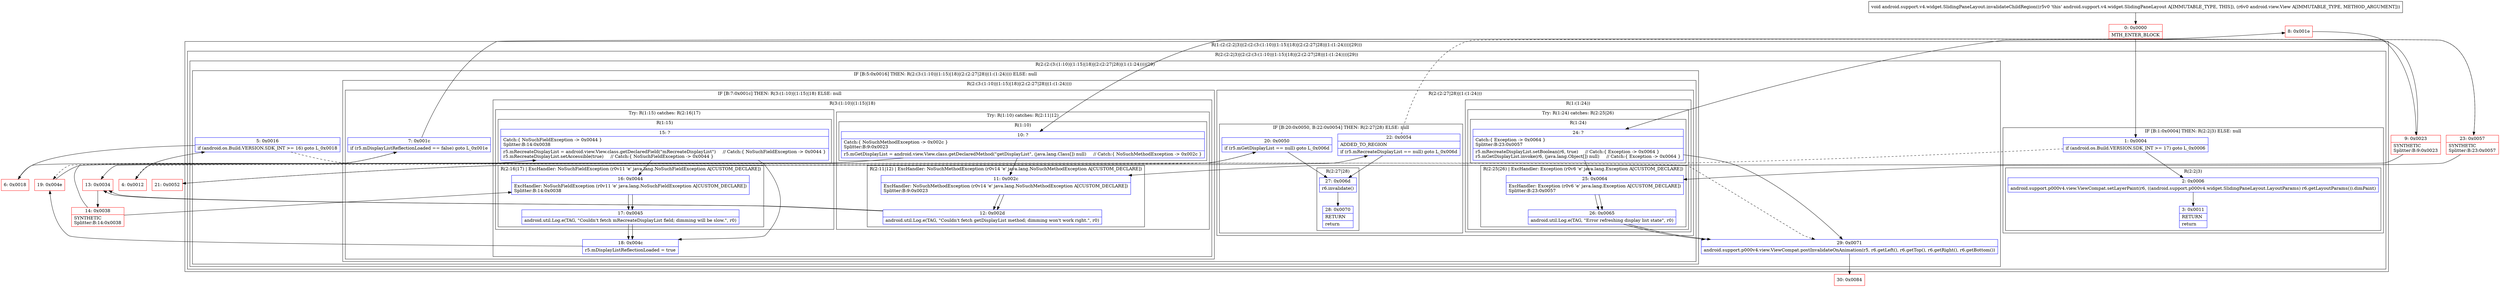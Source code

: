 digraph "CFG forandroid.support.v4.widget.SlidingPaneLayout.invalidateChildRegion(Landroid\/view\/View;)V" {
subgraph cluster_Region_1357681054 {
label = "R(1:(2:(2:2|3)|(2:(2:(3:(1:10)|(1:15)|18)|(2:(2:27|28)|(1:(1:24))))|29)))";
node [shape=record,color=blue];
subgraph cluster_Region_1595518441 {
label = "R(2:(2:2|3)|(2:(2:(3:(1:10)|(1:15)|18)|(2:(2:27|28)|(1:(1:24))))|29))";
node [shape=record,color=blue];
subgraph cluster_IfRegion_75710740 {
label = "IF [B:1:0x0004] THEN: R(2:2|3) ELSE: null";
node [shape=record,color=blue];
Node_1 [shape=record,label="{1\:\ 0x0004|if (android.os.Build.VERSION.SDK_INT \>= 17) goto L_0x0006\l}"];
subgraph cluster_Region_941003303 {
label = "R(2:2|3)";
node [shape=record,color=blue];
Node_2 [shape=record,label="{2\:\ 0x0006|android.support.p000v4.view.ViewCompat.setLayerPaint(r6, ((android.support.p000v4.widget.SlidingPaneLayout.LayoutParams) r6.getLayoutParams()).dimPaint)\l}"];
Node_3 [shape=record,label="{3\:\ 0x0011|RETURN\l|return\l}"];
}
}
subgraph cluster_Region_214074586 {
label = "R(2:(2:(3:(1:10)|(1:15)|18)|(2:(2:27|28)|(1:(1:24))))|29)";
node [shape=record,color=blue];
subgraph cluster_IfRegion_505812558 {
label = "IF [B:5:0x0016] THEN: R(2:(3:(1:10)|(1:15)|18)|(2:(2:27|28)|(1:(1:24)))) ELSE: null";
node [shape=record,color=blue];
Node_5 [shape=record,label="{5\:\ 0x0016|if (android.os.Build.VERSION.SDK_INT \>= 16) goto L_0x0018\l}"];
subgraph cluster_Region_3370879 {
label = "R(2:(3:(1:10)|(1:15)|18)|(2:(2:27|28)|(1:(1:24))))";
node [shape=record,color=blue];
subgraph cluster_IfRegion_213402356 {
label = "IF [B:7:0x001c] THEN: R(3:(1:10)|(1:15)|18) ELSE: null";
node [shape=record,color=blue];
Node_7 [shape=record,label="{7\:\ 0x001c|if (r5.mDisplayListReflectionLoaded == false) goto L_0x001e\l}"];
subgraph cluster_Region_340063213 {
label = "R(3:(1:10)|(1:15)|18)";
node [shape=record,color=blue];
subgraph cluster_TryCatchRegion_981336909 {
label = "Try: R(1:10) catches: R(2:11|12)";
node [shape=record,color=blue];
subgraph cluster_Region_565038058 {
label = "R(1:10)";
node [shape=record,color=blue];
Node_10 [shape=record,label="{10\:\ ?|Catch:\{ NoSuchMethodException \-\> 0x002c \}\lSplitter:B:9:0x0023\l|r5.mGetDisplayList = android.view.View.class.getDeclaredMethod(\"getDisplayList\", (java.lang.Class[]) null)     \/\/ Catch:\{ NoSuchMethodException \-\> 0x002c \}\l}"];
}
subgraph cluster_Region_1875673801 {
label = "R(2:11|12) | ExcHandler: NoSuchMethodException (r0v14 'e' java.lang.NoSuchMethodException A[CUSTOM_DECLARE])\l";
node [shape=record,color=blue];
Node_11 [shape=record,label="{11\:\ 0x002c|ExcHandler: NoSuchMethodException (r0v14 'e' java.lang.NoSuchMethodException A[CUSTOM_DECLARE])\lSplitter:B:9:0x0023\l}"];
Node_12 [shape=record,label="{12\:\ 0x002d|android.util.Log.e(TAG, \"Couldn't fetch getDisplayList method; dimming won't work right.\", r0)\l}"];
}
}
subgraph cluster_TryCatchRegion_1545920326 {
label = "Try: R(1:15) catches: R(2:16|17)";
node [shape=record,color=blue];
subgraph cluster_Region_369806308 {
label = "R(1:15)";
node [shape=record,color=blue];
Node_15 [shape=record,label="{15\:\ ?|Catch:\{ NoSuchFieldException \-\> 0x0044 \}\lSplitter:B:14:0x0038\l|r5.mRecreateDisplayList = android.view.View.class.getDeclaredField(\"mRecreateDisplayList\")     \/\/ Catch:\{ NoSuchFieldException \-\> 0x0044 \}\lr5.mRecreateDisplayList.setAccessible(true)     \/\/ Catch:\{ NoSuchFieldException \-\> 0x0044 \}\l}"];
}
subgraph cluster_Region_1505210452 {
label = "R(2:16|17) | ExcHandler: NoSuchFieldException (r0v11 'e' java.lang.NoSuchFieldException A[CUSTOM_DECLARE])\l";
node [shape=record,color=blue];
Node_16 [shape=record,label="{16\:\ 0x0044|ExcHandler: NoSuchFieldException (r0v11 'e' java.lang.NoSuchFieldException A[CUSTOM_DECLARE])\lSplitter:B:14:0x0038\l}"];
Node_17 [shape=record,label="{17\:\ 0x0045|android.util.Log.e(TAG, \"Couldn't fetch mRecreateDisplayList field; dimming will be slow.\", r0)\l}"];
}
}
Node_18 [shape=record,label="{18\:\ 0x004c|r5.mDisplayListReflectionLoaded = true\l}"];
}
}
subgraph cluster_Region_1390852961 {
label = "R(2:(2:27|28)|(1:(1:24)))";
node [shape=record,color=blue];
subgraph cluster_IfRegion_683835540 {
label = "IF [B:20:0x0050, B:22:0x0054] THEN: R(2:27|28) ELSE: null";
node [shape=record,color=blue];
Node_20 [shape=record,label="{20\:\ 0x0050|if (r5.mGetDisplayList == null) goto L_0x006d\l}"];
Node_22 [shape=record,label="{22\:\ 0x0054|ADDED_TO_REGION\l|if (r5.mRecreateDisplayList == null) goto L_0x006d\l}"];
subgraph cluster_Region_1750543235 {
label = "R(2:27|28)";
node [shape=record,color=blue];
Node_27 [shape=record,label="{27\:\ 0x006d|r6.invalidate()\l}"];
Node_28 [shape=record,label="{28\:\ 0x0070|RETURN\l|return\l}"];
}
}
subgraph cluster_Region_201720781 {
label = "R(1:(1:24))";
node [shape=record,color=blue];
subgraph cluster_TryCatchRegion_1801227423 {
label = "Try: R(1:24) catches: R(2:25|26)";
node [shape=record,color=blue];
subgraph cluster_Region_1462134592 {
label = "R(1:24)";
node [shape=record,color=blue];
Node_24 [shape=record,label="{24\:\ ?|Catch:\{ Exception \-\> 0x0064 \}\lSplitter:B:23:0x0057\l|r5.mRecreateDisplayList.setBoolean(r6, true)     \/\/ Catch:\{ Exception \-\> 0x0064 \}\lr5.mGetDisplayList.invoke(r6, (java.lang.Object[]) null)     \/\/ Catch:\{ Exception \-\> 0x0064 \}\l}"];
}
subgraph cluster_Region_117196052 {
label = "R(2:25|26) | ExcHandler: Exception (r0v6 'e' java.lang.Exception A[CUSTOM_DECLARE])\l";
node [shape=record,color=blue];
Node_25 [shape=record,label="{25\:\ 0x0064|ExcHandler: Exception (r0v6 'e' java.lang.Exception A[CUSTOM_DECLARE])\lSplitter:B:23:0x0057\l}"];
Node_26 [shape=record,label="{26\:\ 0x0065|android.util.Log.e(TAG, \"Error refreshing display list state\", r0)\l}"];
}
}
}
}
}
}
Node_29 [shape=record,label="{29\:\ 0x0071|android.support.p000v4.view.ViewCompat.postInvalidateOnAnimation(r5, r6.getLeft(), r6.getTop(), r6.getRight(), r6.getBottom())\l}"];
}
}
}
subgraph cluster_Region_1875673801 {
label = "R(2:11|12) | ExcHandler: NoSuchMethodException (r0v14 'e' java.lang.NoSuchMethodException A[CUSTOM_DECLARE])\l";
node [shape=record,color=blue];
Node_11 [shape=record,label="{11\:\ 0x002c|ExcHandler: NoSuchMethodException (r0v14 'e' java.lang.NoSuchMethodException A[CUSTOM_DECLARE])\lSplitter:B:9:0x0023\l}"];
Node_12 [shape=record,label="{12\:\ 0x002d|android.util.Log.e(TAG, \"Couldn't fetch getDisplayList method; dimming won't work right.\", r0)\l}"];
}
subgraph cluster_Region_1505210452 {
label = "R(2:16|17) | ExcHandler: NoSuchFieldException (r0v11 'e' java.lang.NoSuchFieldException A[CUSTOM_DECLARE])\l";
node [shape=record,color=blue];
Node_16 [shape=record,label="{16\:\ 0x0044|ExcHandler: NoSuchFieldException (r0v11 'e' java.lang.NoSuchFieldException A[CUSTOM_DECLARE])\lSplitter:B:14:0x0038\l}"];
Node_17 [shape=record,label="{17\:\ 0x0045|android.util.Log.e(TAG, \"Couldn't fetch mRecreateDisplayList field; dimming will be slow.\", r0)\l}"];
}
subgraph cluster_Region_117196052 {
label = "R(2:25|26) | ExcHandler: Exception (r0v6 'e' java.lang.Exception A[CUSTOM_DECLARE])\l";
node [shape=record,color=blue];
Node_25 [shape=record,label="{25\:\ 0x0064|ExcHandler: Exception (r0v6 'e' java.lang.Exception A[CUSTOM_DECLARE])\lSplitter:B:23:0x0057\l}"];
Node_26 [shape=record,label="{26\:\ 0x0065|android.util.Log.e(TAG, \"Error refreshing display list state\", r0)\l}"];
}
Node_0 [shape=record,color=red,label="{0\:\ 0x0000|MTH_ENTER_BLOCK\l}"];
Node_4 [shape=record,color=red,label="{4\:\ 0x0012}"];
Node_6 [shape=record,color=red,label="{6\:\ 0x0018}"];
Node_8 [shape=record,color=red,label="{8\:\ 0x001e}"];
Node_9 [shape=record,color=red,label="{9\:\ 0x0023|SYNTHETIC\lSplitter:B:9:0x0023\l}"];
Node_13 [shape=record,color=red,label="{13\:\ 0x0034}"];
Node_14 [shape=record,color=red,label="{14\:\ 0x0038|SYNTHETIC\lSplitter:B:14:0x0038\l}"];
Node_19 [shape=record,color=red,label="{19\:\ 0x004e}"];
Node_21 [shape=record,color=red,label="{21\:\ 0x0052}"];
Node_23 [shape=record,color=red,label="{23\:\ 0x0057|SYNTHETIC\lSplitter:B:23:0x0057\l}"];
Node_30 [shape=record,color=red,label="{30\:\ 0x0084}"];
MethodNode[shape=record,label="{void android.support.v4.widget.SlidingPaneLayout.invalidateChildRegion((r5v0 'this' android.support.v4.widget.SlidingPaneLayout A[IMMUTABLE_TYPE, THIS]), (r6v0 android.view.View A[IMMUTABLE_TYPE, METHOD_ARGUMENT])) }"];
MethodNode -> Node_0;
Node_1 -> Node_2;
Node_1 -> Node_4[style=dashed];
Node_2 -> Node_3;
Node_5 -> Node_6;
Node_5 -> Node_29[style=dashed];
Node_7 -> Node_8;
Node_7 -> Node_19[style=dashed];
Node_10 -> Node_11;
Node_10 -> Node_13;
Node_11 -> Node_12;
Node_12 -> Node_13;
Node_15 -> Node_16;
Node_15 -> Node_18;
Node_16 -> Node_17;
Node_17 -> Node_18;
Node_18 -> Node_19;
Node_20 -> Node_21[style=dashed];
Node_20 -> Node_27;
Node_22 -> Node_23[style=dashed];
Node_22 -> Node_27;
Node_27 -> Node_28;
Node_24 -> Node_25;
Node_24 -> Node_29;
Node_25 -> Node_26;
Node_26 -> Node_29;
Node_29 -> Node_30;
Node_11 -> Node_12;
Node_12 -> Node_13;
Node_16 -> Node_17;
Node_17 -> Node_18;
Node_25 -> Node_26;
Node_26 -> Node_29;
Node_0 -> Node_1;
Node_4 -> Node_5;
Node_6 -> Node_7;
Node_8 -> Node_9;
Node_9 -> Node_10;
Node_9 -> Node_11;
Node_13 -> Node_14;
Node_14 -> Node_15;
Node_14 -> Node_16;
Node_19 -> Node_20;
Node_21 -> Node_22;
Node_23 -> Node_24;
Node_23 -> Node_25;
}


